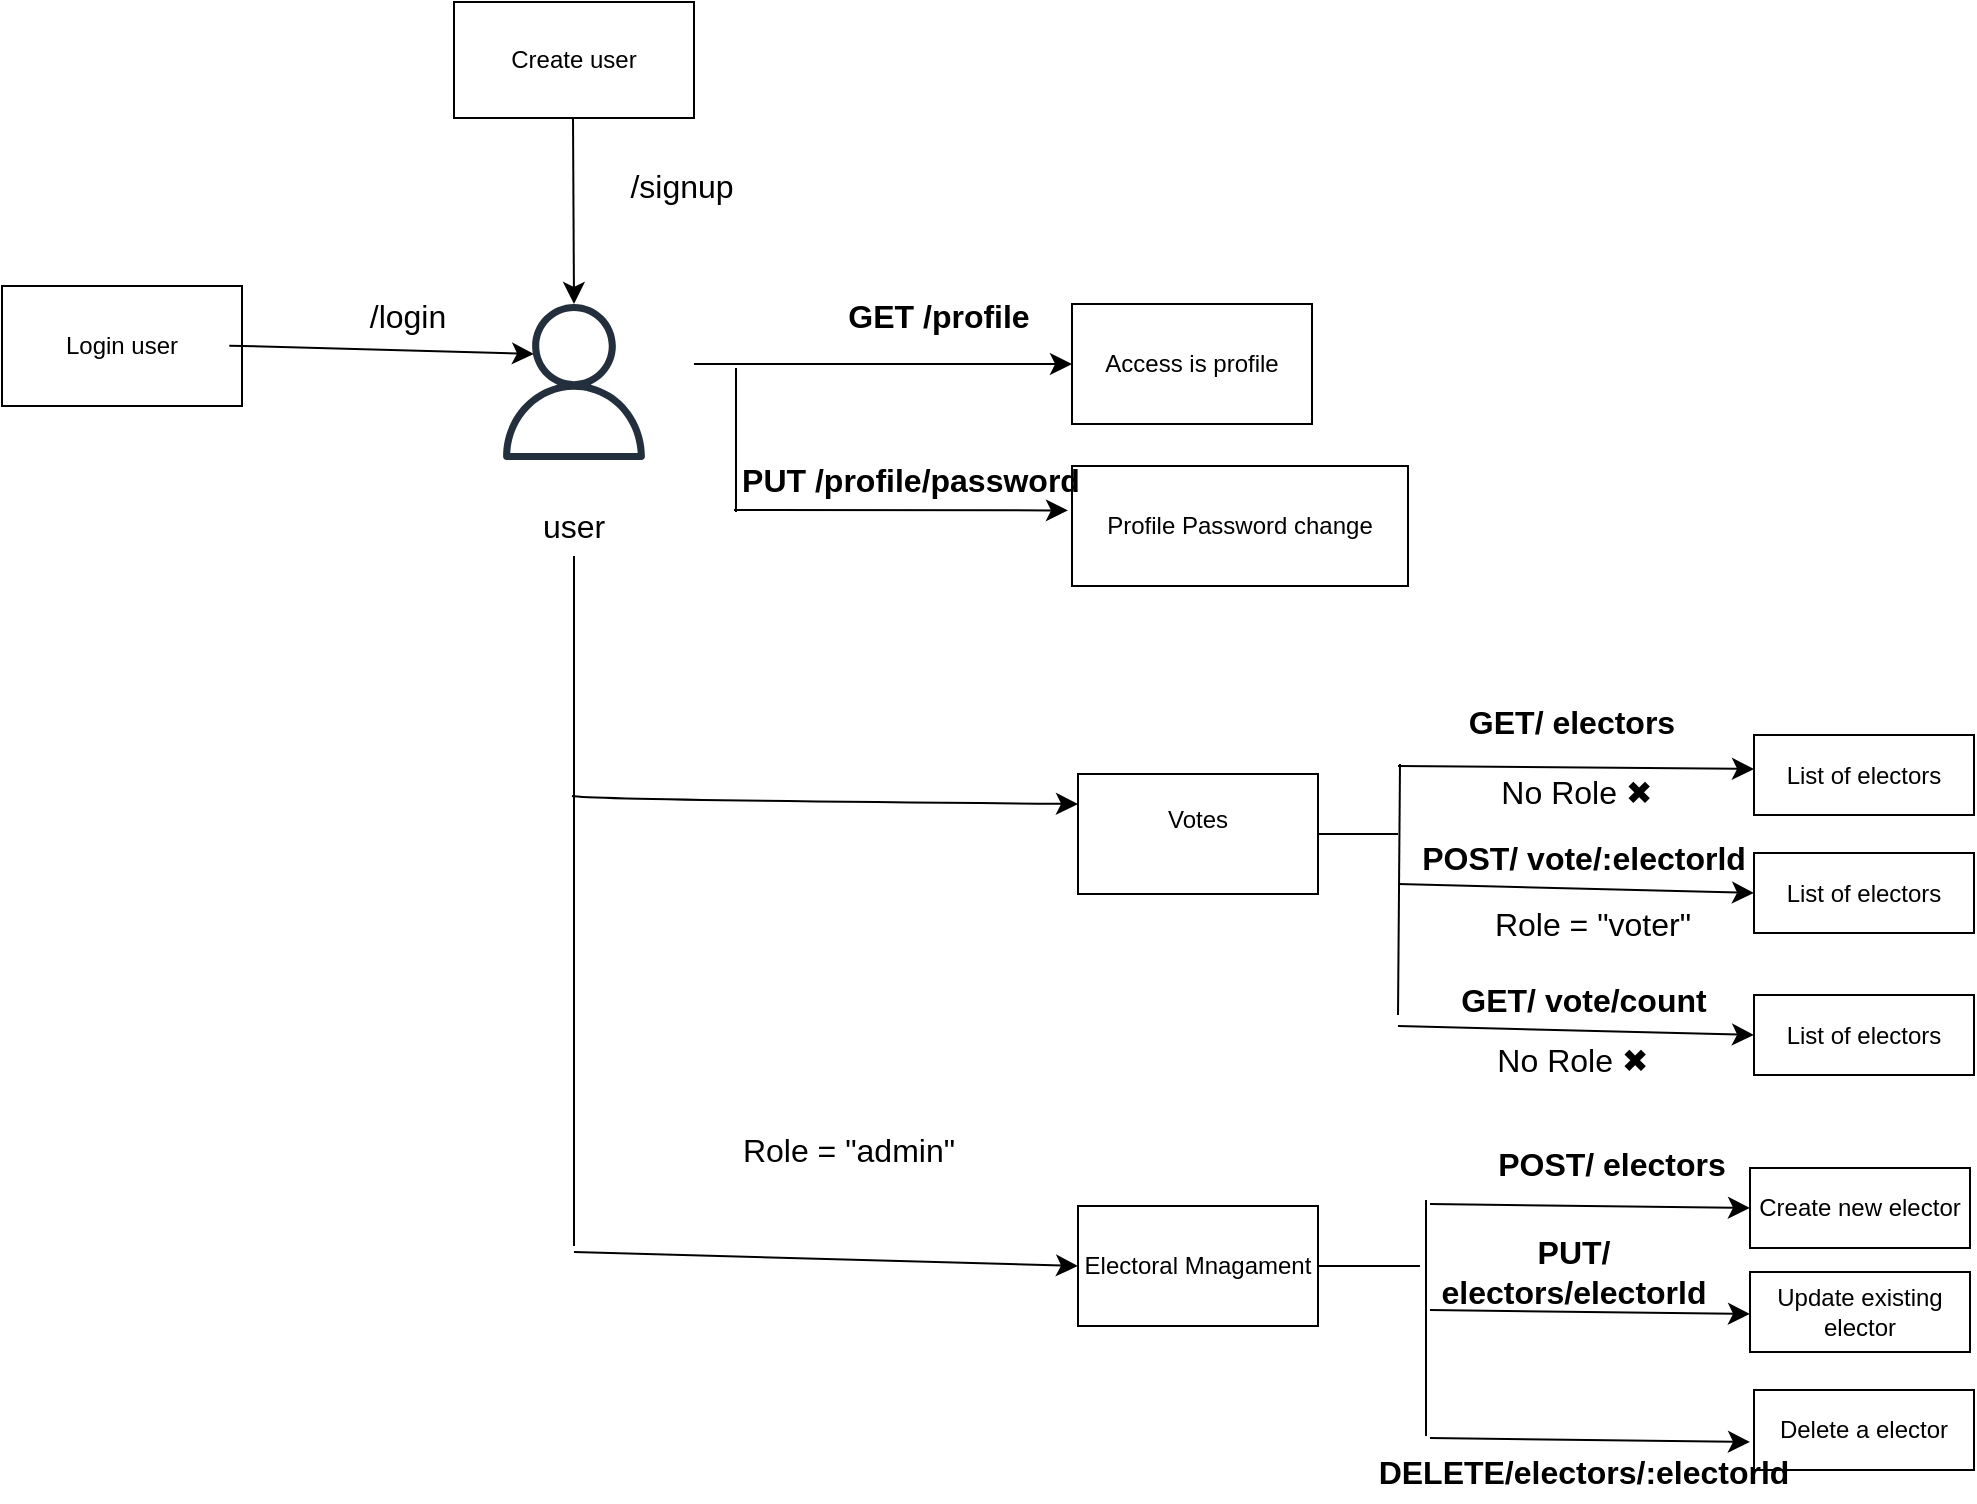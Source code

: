 <mxfile version="24.7.17">
  <diagram name="Page-1" id="ThGQ0KxhuWQlPIYRFYp7">
    <mxGraphModel dx="1450" dy="1415" grid="1" gridSize="10" guides="1" tooltips="1" connect="1" arrows="1" fold="1" page="0" pageScale="1" pageWidth="850" pageHeight="1100" math="0" shadow="0">
      <root>
        <mxCell id="0" />
        <mxCell id="1" parent="0" />
        <mxCell id="BTjZMSsTxtlQCCrF8VGp-2" value="Create user" style="rounded=0;whiteSpace=wrap;html=1;" vertex="1" parent="1">
          <mxGeometry x="-24" y="-657" width="120" height="58" as="geometry" />
        </mxCell>
        <mxCell id="BTjZMSsTxtlQCCrF8VGp-4" value="" style="endArrow=classic;html=1;rounded=0;fontSize=12;startSize=8;endSize=8;curved=1;entryX=0.5;entryY=0;entryDx=0;entryDy=0;" edge="1" parent="1">
          <mxGeometry width="50" height="50" relative="1" as="geometry">
            <mxPoint x="35.5" y="-599" as="sourcePoint" />
            <mxPoint x="36" y="-506" as="targetPoint" />
          </mxGeometry>
        </mxCell>
        <mxCell id="BTjZMSsTxtlQCCrF8VGp-5" value="/signup&lt;div&gt;&lt;br&gt;&lt;/div&gt;" style="text;html=1;align=center;verticalAlign=middle;whiteSpace=wrap;rounded=0;fontSize=16;" vertex="1" parent="1">
          <mxGeometry x="60" y="-570" width="60" height="30" as="geometry" />
        </mxCell>
        <mxCell id="BTjZMSsTxtlQCCrF8VGp-7" value="Login user" style="rounded=0;whiteSpace=wrap;html=1;" vertex="1" parent="1">
          <mxGeometry x="-250" y="-515" width="120" height="60" as="geometry" />
        </mxCell>
        <mxCell id="BTjZMSsTxtlQCCrF8VGp-8" value="" style="endArrow=classic;html=1;rounded=0;fontSize=12;startSize=8;endSize=8;curved=1;entryX=0;entryY=0.5;entryDx=0;entryDy=0;exitX=0.947;exitY=0.497;exitDx=0;exitDy=0;exitPerimeter=0;" edge="1" parent="1" source="BTjZMSsTxtlQCCrF8VGp-7">
          <mxGeometry width="50" height="50" relative="1" as="geometry">
            <mxPoint x="-108" y="-482" as="sourcePoint" />
            <mxPoint x="16" y="-481" as="targetPoint" />
          </mxGeometry>
        </mxCell>
        <mxCell id="BTjZMSsTxtlQCCrF8VGp-10" value="/login" style="text;html=1;align=center;verticalAlign=middle;whiteSpace=wrap;rounded=0;fontSize=16;" vertex="1" parent="1">
          <mxGeometry x="-77" y="-515" width="60" height="30" as="geometry" />
        </mxCell>
        <mxCell id="BTjZMSsTxtlQCCrF8VGp-12" value="Access is profile" style="rounded=0;whiteSpace=wrap;html=1;" vertex="1" parent="1">
          <mxGeometry x="285" y="-506" width="120" height="60" as="geometry" />
        </mxCell>
        <mxCell id="BTjZMSsTxtlQCCrF8VGp-13" value="Profile Password change" style="rounded=0;whiteSpace=wrap;html=1;" vertex="1" parent="1">
          <mxGeometry x="285" y="-425" width="168" height="60" as="geometry" />
        </mxCell>
        <mxCell id="BTjZMSsTxtlQCCrF8VGp-14" value="" style="endArrow=classic;html=1;rounded=0;fontSize=12;startSize=8;endSize=8;curved=1;entryX=0;entryY=0.5;entryDx=0;entryDy=0;exitX=1;exitY=0.5;exitDx=0;exitDy=0;" edge="1" parent="1" target="BTjZMSsTxtlQCCrF8VGp-12">
          <mxGeometry width="50" height="50" relative="1" as="geometry">
            <mxPoint x="96" y="-476" as="sourcePoint" />
            <mxPoint x="230" y="-496" as="targetPoint" />
          </mxGeometry>
        </mxCell>
        <mxCell id="BTjZMSsTxtlQCCrF8VGp-15" value="" style="endArrow=none;html=1;rounded=0;fontSize=12;startSize=8;endSize=8;curved=1;" edge="1" parent="1">
          <mxGeometry width="50" height="50" relative="1" as="geometry">
            <mxPoint x="117" y="-474" as="sourcePoint" />
            <mxPoint x="117" y="-402" as="targetPoint" />
          </mxGeometry>
        </mxCell>
        <mxCell id="BTjZMSsTxtlQCCrF8VGp-16" value="" style="endArrow=classic;html=1;rounded=0;fontSize=12;startSize=8;endSize=8;curved=1;entryX=-0.012;entryY=0.37;entryDx=0;entryDy=0;entryPerimeter=0;" edge="1" parent="1" target="BTjZMSsTxtlQCCrF8VGp-13">
          <mxGeometry width="50" height="50" relative="1" as="geometry">
            <mxPoint x="116" y="-403" as="sourcePoint" />
            <mxPoint x="230" y="-496" as="targetPoint" />
          </mxGeometry>
        </mxCell>
        <mxCell id="BTjZMSsTxtlQCCrF8VGp-17" value="&lt;b&gt;GET /profile&lt;/b&gt;" style="text;html=1;align=center;verticalAlign=middle;whiteSpace=wrap;rounded=0;fontSize=16;" vertex="1" parent="1">
          <mxGeometry x="161" y="-515" width="115" height="30" as="geometry" />
        </mxCell>
        <mxCell id="BTjZMSsTxtlQCCrF8VGp-19" value="&lt;b&gt;PUT /profile/password&lt;/b&gt;" style="text;html=1;align=center;verticalAlign=middle;whiteSpace=wrap;rounded=0;fontSize=16;" vertex="1" parent="1">
          <mxGeometry x="109" y="-433" width="191" height="30" as="geometry" />
        </mxCell>
        <mxCell id="BTjZMSsTxtlQCCrF8VGp-21" value="" style="sketch=0;outlineConnect=0;fontColor=#232F3E;gradientColor=none;fillColor=#232F3D;strokeColor=none;dashed=0;verticalLabelPosition=bottom;verticalAlign=top;align=center;html=1;fontSize=12;fontStyle=0;aspect=fixed;pointerEvents=1;shape=mxgraph.aws4.user;" vertex="1" parent="1">
          <mxGeometry x="-3" y="-506" width="78" height="78" as="geometry" />
        </mxCell>
        <mxCell id="BTjZMSsTxtlQCCrF8VGp-22" value="user" style="text;html=1;align=center;verticalAlign=middle;whiteSpace=wrap;rounded=0;fontSize=16;" vertex="1" parent="1">
          <mxGeometry x="6" y="-410" width="60" height="30" as="geometry" />
        </mxCell>
        <mxCell id="BTjZMSsTxtlQCCrF8VGp-23" value="Votes&lt;div&gt;&lt;br&gt;&lt;/div&gt;" style="rounded=0;whiteSpace=wrap;html=1;" vertex="1" parent="1">
          <mxGeometry x="288" y="-271" width="120" height="60" as="geometry" />
        </mxCell>
        <mxCell id="BTjZMSsTxtlQCCrF8VGp-27" value="" style="endArrow=none;html=1;rounded=0;fontSize=12;startSize=8;endSize=8;curved=1;exitX=0.5;exitY=1;exitDx=0;exitDy=0;" edge="1" parent="1" source="BTjZMSsTxtlQCCrF8VGp-22">
          <mxGeometry width="50" height="50" relative="1" as="geometry">
            <mxPoint x="75" y="-414" as="sourcePoint" />
            <mxPoint x="36" y="-35" as="targetPoint" />
          </mxGeometry>
        </mxCell>
        <mxCell id="BTjZMSsTxtlQCCrF8VGp-28" value="" style="endArrow=classic;html=1;rounded=0;fontSize=12;startSize=8;endSize=8;curved=1;entryX=0;entryY=0.25;entryDx=0;entryDy=0;" edge="1" parent="1" target="BTjZMSsTxtlQCCrF8VGp-23">
          <mxGeometry width="50" height="50" relative="1" as="geometry">
            <mxPoint x="35" y="-260" as="sourcePoint" />
            <mxPoint x="125" y="-464" as="targetPoint" />
            <Array as="points">
              <mxPoint x="45" y="-258" />
            </Array>
          </mxGeometry>
        </mxCell>
        <mxCell id="BTjZMSsTxtlQCCrF8VGp-30" value="No Role&amp;nbsp;✖" style="text;html=1;align=center;verticalAlign=middle;whiteSpace=wrap;rounded=0;fontSize=16;" vertex="1" parent="1">
          <mxGeometry x="465.5" y="-277" width="143" height="30" as="geometry" />
        </mxCell>
        <mxCell id="BTjZMSsTxtlQCCrF8VGp-31" value="List of electors" style="rounded=0;whiteSpace=wrap;html=1;" vertex="1" parent="1">
          <mxGeometry x="626" y="-290.5" width="110" height="40" as="geometry" />
        </mxCell>
        <mxCell id="BTjZMSsTxtlQCCrF8VGp-32" value="List of electors" style="rounded=0;whiteSpace=wrap;html=1;" vertex="1" parent="1">
          <mxGeometry x="626" y="-231.5" width="110" height="40" as="geometry" />
        </mxCell>
        <mxCell id="BTjZMSsTxtlQCCrF8VGp-35" value="" style="endArrow=none;html=1;rounded=0;fontSize=12;startSize=8;endSize=8;curved=1;entryX=0;entryY=0.75;entryDx=0;entryDy=0;" edge="1" parent="1" target="BTjZMSsTxtlQCCrF8VGp-48">
          <mxGeometry width="50" height="50" relative="1" as="geometry">
            <mxPoint x="449" y="-276" as="sourcePoint" />
            <mxPoint x="449" y="-214" as="targetPoint" />
          </mxGeometry>
        </mxCell>
        <mxCell id="BTjZMSsTxtlQCCrF8VGp-36" value="" style="endArrow=none;html=1;rounded=0;fontSize=12;startSize=8;endSize=8;curved=1;exitX=1;exitY=0.5;exitDx=0;exitDy=0;" edge="1" parent="1" source="BTjZMSsTxtlQCCrF8VGp-23">
          <mxGeometry width="50" height="50" relative="1" as="geometry">
            <mxPoint x="542" y="-414" as="sourcePoint" />
            <mxPoint x="448" y="-241" as="targetPoint" />
          </mxGeometry>
        </mxCell>
        <mxCell id="BTjZMSsTxtlQCCrF8VGp-37" value="" style="endArrow=classic;html=1;rounded=0;fontSize=12;startSize=8;endSize=8;curved=1;entryX=0;entryY=0.5;entryDx=0;entryDy=0;" edge="1" parent="1">
          <mxGeometry width="50" height="50" relative="1" as="geometry">
            <mxPoint x="448" y="-275" as="sourcePoint" />
            <mxPoint x="626" y="-273.5" as="targetPoint" />
          </mxGeometry>
        </mxCell>
        <mxCell id="BTjZMSsTxtlQCCrF8VGp-38" value="" style="endArrow=classic;html=1;rounded=0;fontSize=12;startSize=8;endSize=8;curved=1;entryX=0;entryY=0.5;entryDx=0;entryDy=0;" edge="1" parent="1" target="BTjZMSsTxtlQCCrF8VGp-32">
          <mxGeometry width="50" height="50" relative="1" as="geometry">
            <mxPoint x="448" y="-216" as="sourcePoint" />
            <mxPoint x="592" y="-464" as="targetPoint" />
          </mxGeometry>
        </mxCell>
        <mxCell id="BTjZMSsTxtlQCCrF8VGp-40" value="&lt;b&gt;GET/ electors&lt;/b&gt;" style="text;html=1;align=center;verticalAlign=middle;whiteSpace=wrap;rounded=0;fontSize=16;" vertex="1" parent="1">
          <mxGeometry x="481" y="-312" width="108" height="30" as="geometry" />
        </mxCell>
        <mxCell id="BTjZMSsTxtlQCCrF8VGp-43" value="&lt;b&gt;POST/ vote/:electorld&lt;/b&gt;" style="text;html=1;align=center;verticalAlign=middle;whiteSpace=wrap;rounded=0;fontSize=16;" vertex="1" parent="1">
          <mxGeometry x="448" y="-244" width="186" height="30" as="geometry" />
        </mxCell>
        <mxCell id="BTjZMSsTxtlQCCrF8VGp-44" value="Role = &quot;voter&quot;" style="text;html=1;align=center;verticalAlign=middle;whiteSpace=wrap;rounded=0;fontSize=16;" vertex="1" parent="1">
          <mxGeometry x="491" y="-211" width="109" height="30" as="geometry" />
        </mxCell>
        <mxCell id="BTjZMSsTxtlQCCrF8VGp-46" value="List of electors" style="rounded=0;whiteSpace=wrap;html=1;" vertex="1" parent="1">
          <mxGeometry x="626" y="-160.5" width="110" height="40" as="geometry" />
        </mxCell>
        <mxCell id="BTjZMSsTxtlQCCrF8VGp-47" value="" style="endArrow=classic;html=1;rounded=0;fontSize=12;startSize=8;endSize=8;curved=1;entryX=0;entryY=0.5;entryDx=0;entryDy=0;" edge="1" parent="1" target="BTjZMSsTxtlQCCrF8VGp-46">
          <mxGeometry width="50" height="50" relative="1" as="geometry">
            <mxPoint x="448" y="-145" as="sourcePoint" />
            <mxPoint x="592" y="-393" as="targetPoint" />
          </mxGeometry>
        </mxCell>
        <mxCell id="BTjZMSsTxtlQCCrF8VGp-48" value="&lt;b&gt;GET/ vote/count&lt;/b&gt;" style="text;html=1;align=center;verticalAlign=middle;whiteSpace=wrap;rounded=0;fontSize=16;" vertex="1" parent="1">
          <mxGeometry x="448" y="-173" width="186" height="30" as="geometry" />
        </mxCell>
        <mxCell id="BTjZMSsTxtlQCCrF8VGp-51" value="&lt;div&gt;Electoral Mnagament&lt;/div&gt;" style="rounded=0;whiteSpace=wrap;html=1;" vertex="1" parent="1">
          <mxGeometry x="288" y="-55" width="120" height="60" as="geometry" />
        </mxCell>
        <mxCell id="BTjZMSsTxtlQCCrF8VGp-53" value="Role = &quot;admin&quot;" style="text;html=1;align=center;verticalAlign=middle;whiteSpace=wrap;rounded=0;fontSize=16;" vertex="1" parent="1">
          <mxGeometry x="102" y="-98" width="143" height="30" as="geometry" />
        </mxCell>
        <mxCell id="BTjZMSsTxtlQCCrF8VGp-54" value="" style="endArrow=classic;html=1;rounded=0;fontSize=12;startSize=8;endSize=8;curved=1;entryX=0;entryY=0.5;entryDx=0;entryDy=0;" edge="1" parent="1" target="BTjZMSsTxtlQCCrF8VGp-51">
          <mxGeometry width="50" height="50" relative="1" as="geometry">
            <mxPoint x="36" y="-32" as="sourcePoint" />
            <mxPoint x="269" y="-185" as="targetPoint" />
          </mxGeometry>
        </mxCell>
        <mxCell id="BTjZMSsTxtlQCCrF8VGp-80" value="Create new elector" style="rounded=0;whiteSpace=wrap;html=1;" vertex="1" parent="1">
          <mxGeometry x="624" y="-74" width="110" height="40" as="geometry" />
        </mxCell>
        <mxCell id="BTjZMSsTxtlQCCrF8VGp-81" value="Update existing elector" style="rounded=0;whiteSpace=wrap;html=1;" vertex="1" parent="1">
          <mxGeometry x="624" y="-22" width="110" height="40" as="geometry" />
        </mxCell>
        <mxCell id="BTjZMSsTxtlQCCrF8VGp-82" value="Delete a elector" style="rounded=0;whiteSpace=wrap;html=1;" vertex="1" parent="1">
          <mxGeometry x="626" y="37" width="110" height="40" as="geometry" />
        </mxCell>
        <mxCell id="BTjZMSsTxtlQCCrF8VGp-83" value="" style="endArrow=none;html=1;rounded=0;fontSize=12;startSize=8;endSize=8;curved=1;" edge="1" parent="1">
          <mxGeometry width="50" height="50" relative="1" as="geometry">
            <mxPoint x="462" y="60" as="sourcePoint" />
            <mxPoint x="462" y="-58" as="targetPoint" />
          </mxGeometry>
        </mxCell>
        <mxCell id="BTjZMSsTxtlQCCrF8VGp-84" value="" style="endArrow=none;html=1;rounded=0;fontSize=12;startSize=8;endSize=8;curved=1;exitX=1;exitY=0.5;exitDx=0;exitDy=0;" edge="1" parent="1" source="BTjZMSsTxtlQCCrF8VGp-51">
          <mxGeometry width="50" height="50" relative="1" as="geometry">
            <mxPoint x="586" y="-135" as="sourcePoint" />
            <mxPoint x="459" y="-25" as="targetPoint" />
          </mxGeometry>
        </mxCell>
        <mxCell id="BTjZMSsTxtlQCCrF8VGp-85" value="" style="endArrow=classic;html=1;rounded=0;fontSize=12;startSize=8;endSize=8;curved=1;entryX=0;entryY=0.5;entryDx=0;entryDy=0;" edge="1" parent="1" target="BTjZMSsTxtlQCCrF8VGp-80">
          <mxGeometry width="50" height="50" relative="1" as="geometry">
            <mxPoint x="464" y="-56" as="sourcePoint" />
            <mxPoint x="636" y="-185" as="targetPoint" />
          </mxGeometry>
        </mxCell>
        <mxCell id="BTjZMSsTxtlQCCrF8VGp-86" value="" style="endArrow=classic;html=1;rounded=0;fontSize=12;startSize=8;endSize=8;curved=1;entryX=0;entryY=0.5;entryDx=0;entryDy=0;" edge="1" parent="1">
          <mxGeometry width="50" height="50" relative="1" as="geometry">
            <mxPoint x="464" y="-3" as="sourcePoint" />
            <mxPoint x="624" y="-1" as="targetPoint" />
          </mxGeometry>
        </mxCell>
        <mxCell id="BTjZMSsTxtlQCCrF8VGp-87" value="" style="endArrow=classic;html=1;rounded=0;fontSize=12;startSize=8;endSize=8;curved=1;entryX=0;entryY=0.5;entryDx=0;entryDy=0;" edge="1" parent="1">
          <mxGeometry width="50" height="50" relative="1" as="geometry">
            <mxPoint x="464" y="61" as="sourcePoint" />
            <mxPoint x="624" y="63" as="targetPoint" />
          </mxGeometry>
        </mxCell>
        <mxCell id="BTjZMSsTxtlQCCrF8VGp-88" value="&lt;b&gt;POST/ electors&lt;/b&gt;" style="text;html=1;align=center;verticalAlign=middle;whiteSpace=wrap;rounded=0;fontSize=16;" vertex="1" parent="1">
          <mxGeometry x="482" y="-91" width="146" height="30" as="geometry" />
        </mxCell>
        <mxCell id="BTjZMSsTxtlQCCrF8VGp-89" value="&lt;b&gt;PUT/ electors/electorld&lt;/b&gt;" style="text;html=1;align=center;verticalAlign=middle;whiteSpace=wrap;rounded=0;fontSize=16;" vertex="1" parent="1">
          <mxGeometry x="462.5" y="-37" width="146" height="30" as="geometry" />
        </mxCell>
        <mxCell id="BTjZMSsTxtlQCCrF8VGp-90" value="&lt;b&gt;DELETE/electors/:electorld&lt;/b&gt;" style="text;html=1;align=center;verticalAlign=middle;whiteSpace=wrap;rounded=0;fontSize=16;" vertex="1" parent="1">
          <mxGeometry x="468" y="63" width="146" height="30" as="geometry" />
        </mxCell>
        <mxCell id="BTjZMSsTxtlQCCrF8VGp-91" value="No Role&amp;nbsp;✖" style="text;html=1;align=center;verticalAlign=middle;whiteSpace=wrap;rounded=0;fontSize=16;" vertex="1" parent="1">
          <mxGeometry x="464" y="-143" width="143" height="30" as="geometry" />
        </mxCell>
      </root>
    </mxGraphModel>
  </diagram>
</mxfile>
